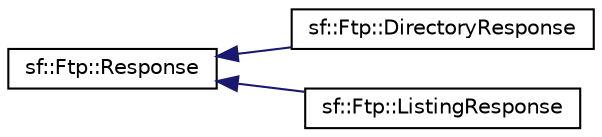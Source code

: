 digraph "Graphical Class Hierarchy"
{
  edge [fontname="Helvetica",fontsize="10",labelfontname="Helvetica",labelfontsize="10"];
  node [fontname="Helvetica",fontsize="10",shape=record];
  rankdir="LR";
  Node0 [label="sf::Ftp::Response",height=0.2,width=0.4,color="black", fillcolor="white", style="filled",URL="$classsf_1_1_ftp_1_1_response.html",tooltip="Define a FTP response. "];
  Node0 -> Node1 [dir="back",color="midnightblue",fontsize="10",style="solid",fontname="Helvetica"];
  Node1 [label="sf::Ftp::DirectoryResponse",height=0.2,width=0.4,color="black", fillcolor="white", style="filled",URL="$classsf_1_1_ftp_1_1_directory_response.html",tooltip="Specialization of FTP response returning a directory. "];
  Node0 -> Node2 [dir="back",color="midnightblue",fontsize="10",style="solid",fontname="Helvetica"];
  Node2 [label="sf::Ftp::ListingResponse",height=0.2,width=0.4,color="black", fillcolor="white", style="filled",URL="$classsf_1_1_ftp_1_1_listing_response.html",tooltip="Specialization of FTP response returning a filename listing. "];
}
